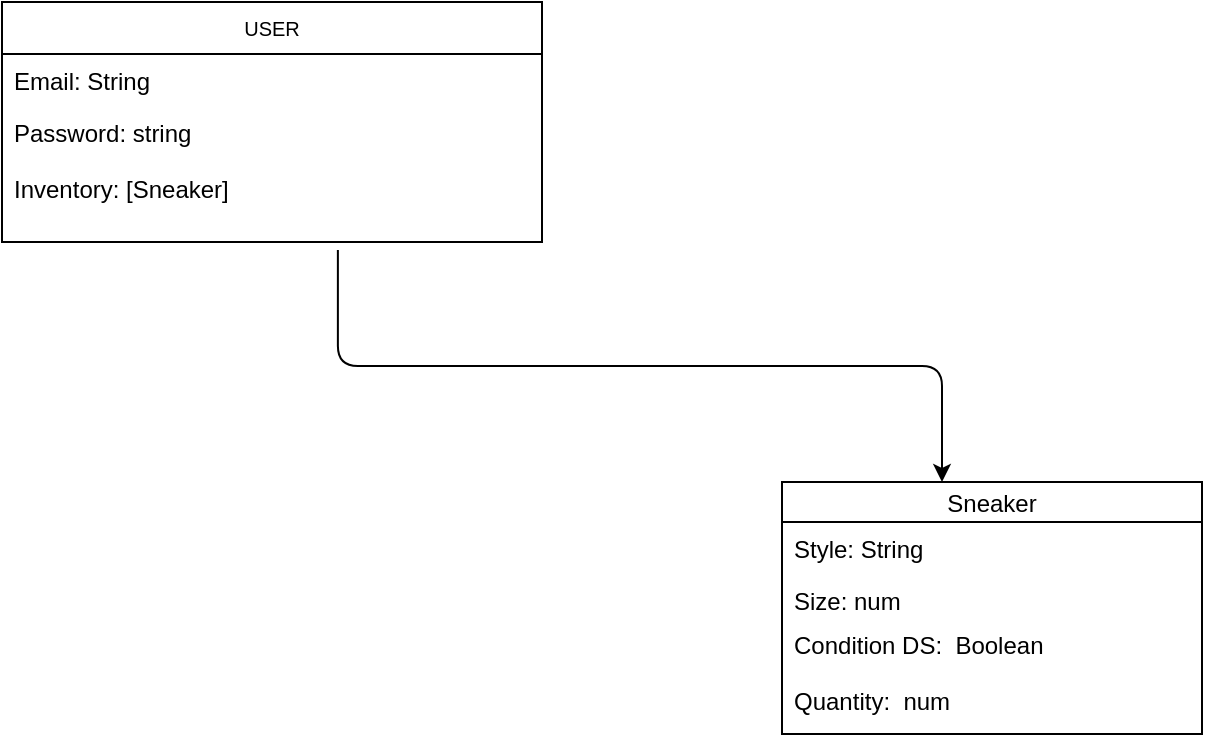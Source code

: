 <mxfile>
    <diagram id="4ryx9A-iHDnifQTzd0x5" name="Page-1">
        <mxGraphModel dx="923" dy="648" grid="1" gridSize="10" guides="1" tooltips="1" connect="1" arrows="1" fold="1" page="1" pageScale="1" pageWidth="850" pageHeight="1100" math="0" shadow="0">
            <root>
                <mxCell id="0"/>
                <mxCell id="1" parent="0"/>
                <mxCell id="14" value="USER" style="swimlane;fontStyle=0;childLayout=stackLayout;horizontal=1;startSize=26;fillColor=none;horizontalStack=0;resizeParent=1;resizeParentMax=0;resizeLast=0;collapsible=1;marginBottom=0;fontSize=10;" parent="1" vertex="1">
                    <mxGeometry x="20" y="80" width="270" height="120" as="geometry"/>
                </mxCell>
                <mxCell id="15" value="Email: String" style="text;strokeColor=none;fillColor=none;align=left;verticalAlign=top;spacingLeft=4;spacingRight=4;overflow=hidden;rotatable=0;points=[[0,0.5],[1,0.5]];portConstraint=eastwest;" parent="14" vertex="1">
                    <mxGeometry y="26" width="270" height="26" as="geometry"/>
                </mxCell>
                <mxCell id="16" value="Password: string&#10;&#10;Inventory: [Sneaker]" style="text;strokeColor=none;fillColor=none;align=left;verticalAlign=top;spacingLeft=4;spacingRight=4;overflow=hidden;rotatable=0;points=[[0,0.5],[1,0.5]];portConstraint=eastwest;" parent="14" vertex="1">
                    <mxGeometry y="52" width="270" height="68" as="geometry"/>
                </mxCell>
                <mxCell id="23" value="" style="edgeStyle=elbowEdgeStyle;elbow=vertical;endArrow=classic;html=1;fontSize=10;exitX=0.622;exitY=1.059;exitDx=0;exitDy=0;exitPerimeter=0;" parent="1" source="16" edge="1">
                    <mxGeometry width="50" height="50" relative="1" as="geometry">
                        <mxPoint x="440" y="370" as="sourcePoint"/>
                        <mxPoint x="490" y="320" as="targetPoint"/>
                    </mxGeometry>
                </mxCell>
                <mxCell id="24" value="Sneaker" style="swimlane;fontStyle=0;childLayout=stackLayout;horizontal=1;startSize=20;fillColor=none;horizontalStack=0;resizeParent=1;resizeParentMax=0;resizeLast=0;collapsible=1;marginBottom=0;rotation=0;" parent="1" vertex="1">
                    <mxGeometry x="410" y="320" width="210" height="126" as="geometry">
                        <mxRectangle x="425" y="120" width="80" height="26" as="alternateBounds"/>
                    </mxGeometry>
                </mxCell>
                <mxCell id="25" value="Style: String" style="text;strokeColor=none;fillColor=none;align=left;verticalAlign=top;spacingLeft=4;spacingRight=4;overflow=hidden;rotatable=0;points=[[0,0.5],[1,0.5]];portConstraint=eastwest;rotation=0;" parent="24" vertex="1">
                    <mxGeometry y="20" width="210" height="26" as="geometry"/>
                </mxCell>
                <mxCell id="26" value="Size: num" style="text;strokeColor=none;fillColor=none;align=left;verticalAlign=top;spacingLeft=4;spacingRight=4;overflow=hidden;rotatable=0;points=[[0,0.5],[1,0.5]];portConstraint=eastwest;rotation=0;" parent="24" vertex="1">
                    <mxGeometry y="46" width="210" height="22" as="geometry"/>
                </mxCell>
                <mxCell id="27" value="Condition DS:  Boolean&#10;&#10;Quantity:  num" style="text;strokeColor=none;fillColor=none;align=left;verticalAlign=top;spacingLeft=4;spacingRight=4;overflow=hidden;rotatable=0;points=[[0,0.5],[1,0.5]];portConstraint=eastwest;rotation=0;" parent="24" vertex="1">
                    <mxGeometry y="68" width="210" height="58" as="geometry"/>
                </mxCell>
            </root>
        </mxGraphModel>
    </diagram>
    <diagram id="YsSVMh-i9Mu2v_oFByIP" name="Page-2">
        <mxGraphModel dx="923" dy="648" grid="1" gridSize="10" guides="1" tooltips="1" connect="1" arrows="1" fold="1" page="1" pageScale="1" pageWidth="850" pageHeight="1100" math="0" shadow="0">
            <root>
                <mxCell id="MYR99tMaJsPfmAdh7MCf-0"/>
                <mxCell id="MYR99tMaJsPfmAdh7MCf-1" parent="MYR99tMaJsPfmAdh7MCf-0"/>
                <mxCell id="MYR99tMaJsPfmAdh7MCf-2" value="Home page&lt;br&gt;&quot;Login&quot;" style="text;html=1;strokeColor=none;fillColor=none;align=center;verticalAlign=middle;whiteSpace=wrap;rounded=0;fontSize=22;" parent="MYR99tMaJsPfmAdh7MCf-1" vertex="1">
                    <mxGeometry x="110" y="200" width="190" height="90" as="geometry"/>
                </mxCell>
                <mxCell id="MYR99tMaJsPfmAdh7MCf-7" value="" style="endArrow=classic;html=1;fontSize=22;" parent="MYR99tMaJsPfmAdh7MCf-1" source="MYR99tMaJsPfmAdh7MCf-2" edge="1">
                    <mxGeometry width="50" height="50" relative="1" as="geometry">
                        <mxPoint x="360" y="630" as="sourcePoint"/>
                        <mxPoint x="350" y="420" as="targetPoint"/>
                    </mxGeometry>
                </mxCell>
                <mxCell id="MYR99tMaJsPfmAdh7MCf-10" style="edgeStyle=orthogonalEdgeStyle;rounded=0;orthogonalLoop=1;jettySize=auto;html=1;fontSize=22;" parent="MYR99tMaJsPfmAdh7MCf-1" edge="1">
                    <mxGeometry relative="1" as="geometry">
                        <mxPoint x="384.5" y="690" as="targetPoint"/>
                        <mxPoint x="384.5" y="580" as="sourcePoint"/>
                        <Array as="points">
                            <mxPoint x="384.5" y="670"/>
                            <mxPoint x="384.5" y="670"/>
                        </Array>
                    </mxGeometry>
                </mxCell>
                <mxCell id="MYR99tMaJsPfmAdh7MCf-15" style="edgeStyle=orthogonalEdgeStyle;rounded=0;orthogonalLoop=1;jettySize=auto;html=1;exitX=0.5;exitY=1;exitDx=0;exitDy=0;fontSize=22;" parent="MYR99tMaJsPfmAdh7MCf-1" source="MYR99tMaJsPfmAdh7MCf-8" edge="1">
                    <mxGeometry relative="1" as="geometry">
                        <mxPoint x="385" y="500" as="targetPoint"/>
                    </mxGeometry>
                </mxCell>
                <mxCell id="MYR99tMaJsPfmAdh7MCf-8" value="&lt;font style=&quot;font-size: 22px&quot;&gt;Inventory&lt;br&gt;&lt;br&gt;User listing&lt;br&gt;&lt;/font&gt;" style="text;html=1;strokeColor=none;fillColor=none;align=center;verticalAlign=middle;whiteSpace=wrap;rounded=0;" parent="MYR99tMaJsPfmAdh7MCf-1" vertex="1">
                    <mxGeometry x="300" y="430" width="170" height="70" as="geometry"/>
                </mxCell>
                <mxCell id="MYR99tMaJsPfmAdh7MCf-11" value="" style="line;strokeWidth=2;html=1;fontSize=22;" parent="MYR99tMaJsPfmAdh7MCf-1" vertex="1">
                    <mxGeometry x="125" y="240" width="160" height="10" as="geometry"/>
                </mxCell>
                <mxCell id="MYR99tMaJsPfmAdh7MCf-16" value="" style="line;strokeWidth=2;html=1;fontSize=22;" parent="MYR99tMaJsPfmAdh7MCf-1" vertex="1">
                    <mxGeometry x="300" y="460" width="160" height="10" as="geometry"/>
                </mxCell>
                <mxCell id="MYR99tMaJsPfmAdh7MCf-19" value="" style="endArrow=none;dashed=1;html=1;dashPattern=1 3;strokeWidth=2;fontSize=22;" parent="MYR99tMaJsPfmAdh7MCf-1" edge="1">
                    <mxGeometry width="50" height="50" relative="1" as="geometry">
                        <mxPoint x="330" y="520" as="sourcePoint"/>
                        <mxPoint x="450" y="520" as="targetPoint"/>
                    </mxGeometry>
                </mxCell>
                <mxCell id="MYR99tMaJsPfmAdh7MCf-20" value="&lt;font style=&quot;font-size: 20px&quot;&gt;Add to inventory button&lt;/font&gt;" style="text;html=1;strokeColor=none;fillColor=none;align=center;verticalAlign=middle;whiteSpace=wrap;rounded=0;fontSize=22;" parent="MYR99tMaJsPfmAdh7MCf-1" vertex="1">
                    <mxGeometry x="281.25" y="530" width="197.5" height="30" as="geometry"/>
                </mxCell>
                <mxCell id="MYR99tMaJsPfmAdh7MCf-21" value="Add to Inventory Page&amp;nbsp;" style="text;html=1;strokeColor=none;fillColor=none;align=center;verticalAlign=middle;whiteSpace=wrap;rounded=0;fontSize=22;" parent="MYR99tMaJsPfmAdh7MCf-1" vertex="1">
                    <mxGeometry x="290" y="700" width="190" height="70" as="geometry"/>
                </mxCell>
                <mxCell id="MYR99tMaJsPfmAdh7MCf-28" value="" style="endArrow=none;dashed=1;html=1;fontSize=22;" parent="MYR99tMaJsPfmAdh7MCf-1" edge="1">
                    <mxGeometry width="50" height="50" relative="1" as="geometry">
                        <mxPoint x="310" y="830" as="sourcePoint"/>
                        <mxPoint x="450" y="830" as="targetPoint"/>
                        <Array as="points"/>
                    </mxGeometry>
                </mxCell>
                <mxCell id="MYR99tMaJsPfmAdh7MCf-30" value="add button" style="text;html=1;strokeColor=none;fillColor=none;align=center;verticalAlign=middle;whiteSpace=wrap;rounded=0;fontSize=22;" parent="MYR99tMaJsPfmAdh7MCf-1" vertex="1">
                    <mxGeometry x="290" y="830" width="200" height="50" as="geometry"/>
                </mxCell>
                <mxCell id="MYR99tMaJsPfmAdh7MCf-31" value="form for inventory" style="text;html=1;strokeColor=none;fillColor=none;align=center;verticalAlign=middle;whiteSpace=wrap;rounded=0;fontSize=22;" parent="MYR99tMaJsPfmAdh7MCf-1" vertex="1">
                    <mxGeometry x="250" y="800" width="260" height="20" as="geometry"/>
                </mxCell>
                <mxCell id="MYR99tMaJsPfmAdh7MCf-34" value="" style="endArrow=none;html=1;fontSize=22;" parent="MYR99tMaJsPfmAdh7MCf-1" edge="1">
                    <mxGeometry width="50" height="50" relative="1" as="geometry">
                        <mxPoint x="290" y="770" as="sourcePoint"/>
                        <mxPoint x="470" y="770" as="targetPoint"/>
                    </mxGeometry>
                </mxCell>
            </root>
        </mxGraphModel>
    </diagram>
</mxfile>